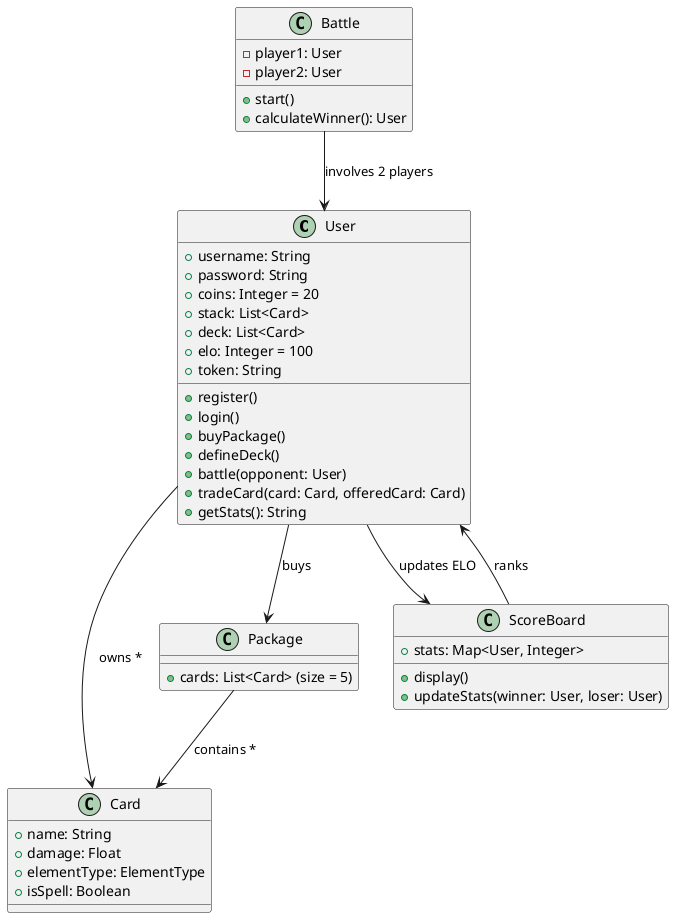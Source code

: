 @startuml
' Define main classes
class User {
    + username: String
    + password: String
    + coins: Integer = 20
    + stack: List<Card>
    + deck: List<Card>
    + elo: Integer = 100
    + token: String
    + register()
    + login()
    + buyPackage()
    + defineDeck()
    + battle(opponent: User)
    + tradeCard(card: Card, offeredCard: Card)
    + getStats(): String
}

class Card {
    + name: String
    + damage: Float
    + elementType: ElementType
    + isSpell: Boolean
}

class Package {
    + cards: List<Card> (size = 5)
}

class Battle {
    - player1: User
    - player2: User
    + start()
    + calculateWinner(): User
}

class ScoreBoard {
    + stats: Map<User, Integer>
    + display()
    + updateStats(winner: User, loser: User)
}


' Relationships
User --> Card: owns *
User --> Package: buys
Package --> Card: contains *
User --> ScoreBoard: updates ELO
Battle --> User: involves 2 players
ScoreBoard --> User: ranks


@enduml
